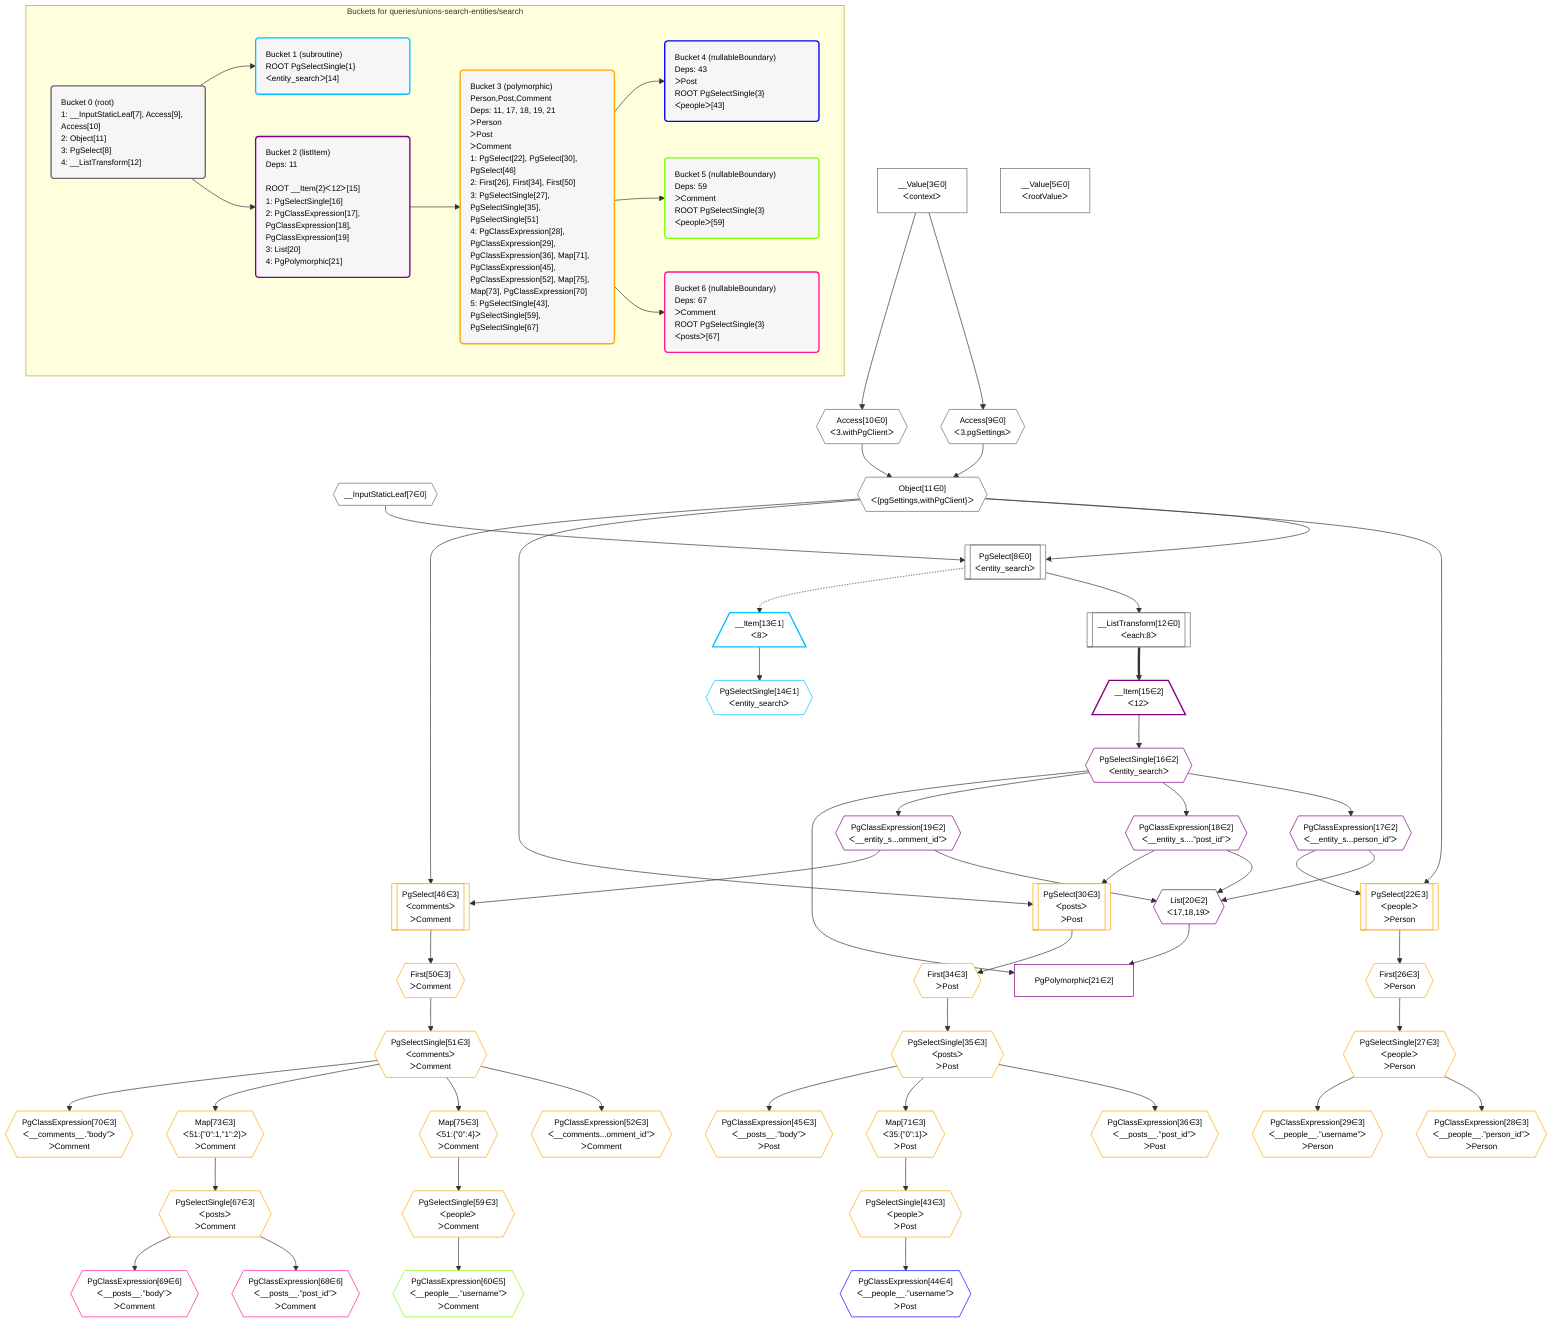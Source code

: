 %%{init: {'themeVariables': { 'fontSize': '12px'}}}%%
graph TD
    classDef path fill:#eee,stroke:#000,color:#000
    classDef plan fill:#fff,stroke-width:1px,color:#000
    classDef itemplan fill:#fff,stroke-width:2px,color:#000
    classDef unbatchedplan fill:#dff,stroke-width:1px,color:#000
    classDef sideeffectplan fill:#fcc,stroke-width:2px,color:#000
    classDef bucket fill:#f6f6f6,color:#000,stroke-width:2px,text-align:left


    %% define steps
    __Value3["__Value[3∈0]<br />ᐸcontextᐳ"]:::plan
    __Value5["__Value[5∈0]<br />ᐸrootValueᐳ"]:::plan
    __InputStaticLeaf7{{"__InputStaticLeaf[7∈0]"}}:::plan
    Access9{{"Access[9∈0]<br />ᐸ3.pgSettingsᐳ"}}:::plan
    Access10{{"Access[10∈0]<br />ᐸ3.withPgClientᐳ"}}:::plan
    Object11{{"Object[11∈0]<br />ᐸ{pgSettings,withPgClient}ᐳ"}}:::plan
    PgSelect8[["PgSelect[8∈0]<br />ᐸentity_searchᐳ"]]:::plan
    __ListTransform12[["__ListTransform[12∈0]<br />ᐸeach:8ᐳ"]]:::plan
    __Item13[/"__Item[13∈1]<br />ᐸ8ᐳ"\]:::itemplan
    PgSelectSingle14{{"PgSelectSingle[14∈1]<br />ᐸentity_searchᐳ"}}:::plan
    __Item15[/"__Item[15∈2]<br />ᐸ12ᐳ"\]:::itemplan
    PgSelectSingle16{{"PgSelectSingle[16∈2]<br />ᐸentity_searchᐳ"}}:::plan
    PgClassExpression17{{"PgClassExpression[17∈2]<br />ᐸ__entity_s...person_id”ᐳ"}}:::plan
    PgClassExpression18{{"PgClassExpression[18∈2]<br />ᐸ__entity_s....”post_id”ᐳ"}}:::plan
    PgClassExpression19{{"PgClassExpression[19∈2]<br />ᐸ__entity_s...omment_id”ᐳ"}}:::plan
    List20{{"List[20∈2]<br />ᐸ17,18,19ᐳ"}}:::plan
    PgPolymorphic21["PgPolymorphic[21∈2]"]:::plan
    PgSelect22[["PgSelect[22∈3]<br />ᐸpeopleᐳ<br />ᐳPerson"]]:::plan
    First26{{"First[26∈3]<br />ᐳPerson"}}:::plan
    PgSelectSingle27{{"PgSelectSingle[27∈3]<br />ᐸpeopleᐳ<br />ᐳPerson"}}:::plan
    PgClassExpression28{{"PgClassExpression[28∈3]<br />ᐸ__people__.”person_id”ᐳ<br />ᐳPerson"}}:::plan
    PgClassExpression29{{"PgClassExpression[29∈3]<br />ᐸ__people__.”username”ᐳ<br />ᐳPerson"}}:::plan
    PgSelect30[["PgSelect[30∈3]<br />ᐸpostsᐳ<br />ᐳPost"]]:::plan
    First34{{"First[34∈3]<br />ᐳPost"}}:::plan
    PgSelectSingle35{{"PgSelectSingle[35∈3]<br />ᐸpostsᐳ<br />ᐳPost"}}:::plan
    PgClassExpression36{{"PgClassExpression[36∈3]<br />ᐸ__posts__.”post_id”ᐳ<br />ᐳPost"}}:::plan
    Map71{{"Map[71∈3]<br />ᐸ35:{”0”:1}ᐳ<br />ᐳPost"}}:::plan
    PgSelectSingle43{{"PgSelectSingle[43∈3]<br />ᐸpeopleᐳ<br />ᐳPost"}}:::plan
    PgClassExpression44{{"PgClassExpression[44∈4]<br />ᐸ__people__.”username”ᐳ<br />ᐳPost"}}:::plan
    PgClassExpression45{{"PgClassExpression[45∈3]<br />ᐸ__posts__.”body”ᐳ<br />ᐳPost"}}:::plan
    PgSelect46[["PgSelect[46∈3]<br />ᐸcommentsᐳ<br />ᐳComment"]]:::plan
    First50{{"First[50∈3]<br />ᐳComment"}}:::plan
    PgSelectSingle51{{"PgSelectSingle[51∈3]<br />ᐸcommentsᐳ<br />ᐳComment"}}:::plan
    PgClassExpression52{{"PgClassExpression[52∈3]<br />ᐸ__comments...omment_id”ᐳ<br />ᐳComment"}}:::plan
    Map75{{"Map[75∈3]<br />ᐸ51:{”0”:4}ᐳ<br />ᐳComment"}}:::plan
    PgSelectSingle59{{"PgSelectSingle[59∈3]<br />ᐸpeopleᐳ<br />ᐳComment"}}:::plan
    PgClassExpression60{{"PgClassExpression[60∈5]<br />ᐸ__people__.”username”ᐳ<br />ᐳComment"}}:::plan
    Map73{{"Map[73∈3]<br />ᐸ51:{”0”:1,”1”:2}ᐳ<br />ᐳComment"}}:::plan
    PgSelectSingle67{{"PgSelectSingle[67∈3]<br />ᐸpostsᐳ<br />ᐳComment"}}:::plan
    PgClassExpression68{{"PgClassExpression[68∈6]<br />ᐸ__posts__.”post_id”ᐳ<br />ᐳComment"}}:::plan
    PgClassExpression69{{"PgClassExpression[69∈6]<br />ᐸ__posts__.”body”ᐳ<br />ᐳComment"}}:::plan
    PgClassExpression70{{"PgClassExpression[70∈3]<br />ᐸ__comments__.”body”ᐳ<br />ᐳComment"}}:::plan

    %% plan dependencies
    __Value3 --> Access9
    __Value3 --> Access10
    Access9 & Access10 --> Object11
    Object11 & __InputStaticLeaf7 --> PgSelect8
    PgSelect8 --> __ListTransform12
    PgSelect8 -.-> __Item13
    __Item13 --> PgSelectSingle14
    __ListTransform12 ==> __Item15
    __Item15 --> PgSelectSingle16
    PgSelectSingle16 --> PgClassExpression17
    PgSelectSingle16 --> PgClassExpression18
    PgSelectSingle16 --> PgClassExpression19
    PgClassExpression17 & PgClassExpression18 & PgClassExpression19 --> List20
    PgSelectSingle16 & List20 --> PgPolymorphic21
    Object11 & PgClassExpression17 --> PgSelect22
    PgSelect22 --> First26
    First26 --> PgSelectSingle27
    PgSelectSingle27 --> PgClassExpression28
    PgSelectSingle27 --> PgClassExpression29
    Object11 & PgClassExpression18 --> PgSelect30
    PgSelect30 --> First34
    First34 --> PgSelectSingle35
    PgSelectSingle35 --> PgClassExpression36
    PgSelectSingle35 --> Map71
    Map71 --> PgSelectSingle43
    PgSelectSingle43 --> PgClassExpression44
    PgSelectSingle35 --> PgClassExpression45
    Object11 & PgClassExpression19 --> PgSelect46
    PgSelect46 --> First50
    First50 --> PgSelectSingle51
    PgSelectSingle51 --> PgClassExpression52
    PgSelectSingle51 --> Map75
    Map75 --> PgSelectSingle59
    PgSelectSingle59 --> PgClassExpression60
    PgSelectSingle51 --> Map73
    Map73 --> PgSelectSingle67
    PgSelectSingle67 --> PgClassExpression68
    PgSelectSingle67 --> PgClassExpression69
    PgSelectSingle51 --> PgClassExpression70

    subgraph "Buckets for queries/unions-search-entities/search"
    Bucket0("Bucket 0 (root)<br />1: __InputStaticLeaf[7], Access[9], Access[10]<br />2: Object[11]<br />3: PgSelect[8]<br />4: __ListTransform[12]"):::bucket
    classDef bucket0 stroke:#696969
    class Bucket0,__Value3,__Value5,__InputStaticLeaf7,PgSelect8,Access9,Access10,Object11,__ListTransform12 bucket0
    Bucket1("Bucket 1 (subroutine)<br />ROOT PgSelectSingle{1}ᐸentity_searchᐳ[14]"):::bucket
    classDef bucket1 stroke:#00bfff
    class Bucket1,__Item13,PgSelectSingle14 bucket1
    Bucket2("Bucket 2 (listItem)<br />Deps: 11<br /><br />ROOT __Item{2}ᐸ12ᐳ[15]<br />1: PgSelectSingle[16]<br />2: PgClassExpression[17], PgClassExpression[18], PgClassExpression[19]<br />3: List[20]<br />4: PgPolymorphic[21]"):::bucket
    classDef bucket2 stroke:#7f007f
    class Bucket2,__Item15,PgSelectSingle16,PgClassExpression17,PgClassExpression18,PgClassExpression19,List20,PgPolymorphic21 bucket2
    Bucket3("Bucket 3 (polymorphic)<br />Person,Post,Comment<br />Deps: 11, 17, 18, 19, 21<br />ᐳPerson<br />ᐳPost<br />ᐳComment<br />1: PgSelect[22], PgSelect[30], PgSelect[46]<br />2: First[26], First[34], First[50]<br />3: PgSelectSingle[27], PgSelectSingle[35], PgSelectSingle[51]<br />4: PgClassExpression[28], PgClassExpression[29], PgClassExpression[36], Map[71], PgClassExpression[45], PgClassExpression[52], Map[75], Map[73], PgClassExpression[70]<br />5: PgSelectSingle[43], PgSelectSingle[59], PgSelectSingle[67]"):::bucket
    classDef bucket3 stroke:#ffa500
    class Bucket3,PgSelect22,First26,PgSelectSingle27,PgClassExpression28,PgClassExpression29,PgSelect30,First34,PgSelectSingle35,PgClassExpression36,PgSelectSingle43,PgClassExpression45,PgSelect46,First50,PgSelectSingle51,PgClassExpression52,PgSelectSingle59,PgSelectSingle67,PgClassExpression70,Map71,Map73,Map75 bucket3
    Bucket4("Bucket 4 (nullableBoundary)<br />Deps: 43<br />ᐳPost<br />ROOT PgSelectSingle{3}ᐸpeopleᐳ[43]"):::bucket
    classDef bucket4 stroke:#0000ff
    class Bucket4,PgClassExpression44 bucket4
    Bucket5("Bucket 5 (nullableBoundary)<br />Deps: 59<br />ᐳComment<br />ROOT PgSelectSingle{3}ᐸpeopleᐳ[59]"):::bucket
    classDef bucket5 stroke:#7fff00
    class Bucket5,PgClassExpression60 bucket5
    Bucket6("Bucket 6 (nullableBoundary)<br />Deps: 67<br />ᐳComment<br />ROOT PgSelectSingle{3}ᐸpostsᐳ[67]"):::bucket
    classDef bucket6 stroke:#ff1493
    class Bucket6,PgClassExpression68,PgClassExpression69 bucket6
    Bucket0 --> Bucket1 & Bucket2
    Bucket2 --> Bucket3
    Bucket3 --> Bucket4 & Bucket5 & Bucket6
    end